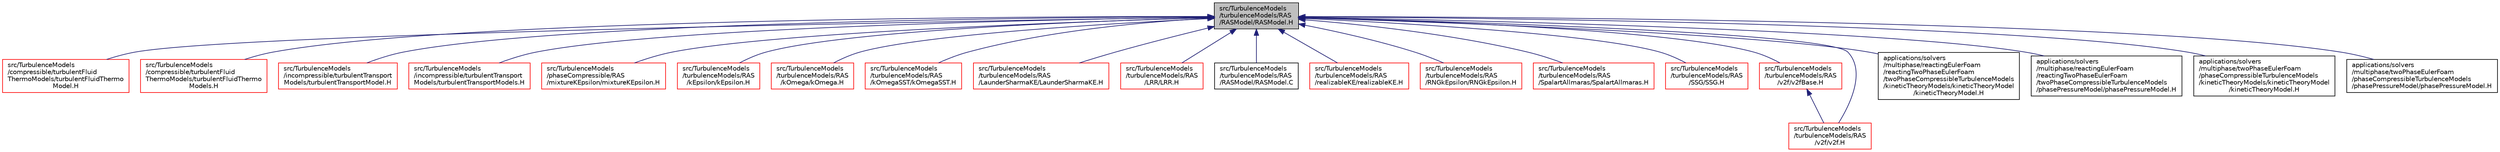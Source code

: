 digraph "src/TurbulenceModels/turbulenceModels/RAS/RASModel/RASModel.H"
{
  bgcolor="transparent";
  edge [fontname="Helvetica",fontsize="10",labelfontname="Helvetica",labelfontsize="10"];
  node [fontname="Helvetica",fontsize="10",shape=record];
  Node328 [label="src/TurbulenceModels\l/turbulenceModels/RAS\l/RASModel/RASModel.H",height=0.2,width=0.4,color="black", fillcolor="grey75", style="filled", fontcolor="black"];
  Node328 -> Node329 [dir="back",color="midnightblue",fontsize="10",style="solid",fontname="Helvetica"];
  Node329 [label="src/TurbulenceModels\l/compressible/turbulentFluid\lThermoModels/turbulentFluidThermo\lModel.H",height=0.2,width=0.4,color="red",URL="$a17672.html"];
  Node328 -> Node393 [dir="back",color="midnightblue",fontsize="10",style="solid",fontname="Helvetica"];
  Node393 [label="src/TurbulenceModels\l/compressible/turbulentFluid\lThermoModels/turbulentFluidThermo\lModels.H",height=0.2,width=0.4,color="red",URL="$a17678.html"];
  Node328 -> Node395 [dir="back",color="midnightblue",fontsize="10",style="solid",fontname="Helvetica"];
  Node395 [label="src/TurbulenceModels\l/incompressible/turbulentTransport\lModels/turbulentTransportModel.H",height=0.2,width=0.4,color="red",URL="$a17732.html"];
  Node328 -> Node409 [dir="back",color="midnightblue",fontsize="10",style="solid",fontname="Helvetica"];
  Node409 [label="src/TurbulenceModels\l/incompressible/turbulentTransport\lModels/turbulentTransportModels.H",height=0.2,width=0.4,color="red",URL="$a17738.html"];
  Node328 -> Node411 [dir="back",color="midnightblue",fontsize="10",style="solid",fontname="Helvetica"];
  Node411 [label="src/TurbulenceModels\l/phaseCompressible/RAS\l/mixtureKEpsilon/mixtureKEpsilon.H",height=0.2,width=0.4,color="red",URL="$a17786.html"];
  Node328 -> Node413 [dir="back",color="midnightblue",fontsize="10",style="solid",fontname="Helvetica"];
  Node413 [label="src/TurbulenceModels\l/turbulenceModels/RAS\l/kEpsilon/kEpsilon.H",height=0.2,width=0.4,color="red",URL="$a18137.html"];
  Node328 -> Node421 [dir="back",color="midnightblue",fontsize="10",style="solid",fontname="Helvetica"];
  Node421 [label="src/TurbulenceModels\l/turbulenceModels/RAS\l/kOmega/kOmega.H",height=0.2,width=0.4,color="red",URL="$a18143.html"];
  Node328 -> Node423 [dir="back",color="midnightblue",fontsize="10",style="solid",fontname="Helvetica"];
  Node423 [label="src/TurbulenceModels\l/turbulenceModels/RAS\l/kOmegaSST/kOmegaSST.H",height=0.2,width=0.4,color="red",URL="$a18149.html"];
  Node328 -> Node431 [dir="back",color="midnightblue",fontsize="10",style="solid",fontname="Helvetica"];
  Node431 [label="src/TurbulenceModels\l/turbulenceModels/RAS\l/LaunderSharmaKE/LaunderSharmaKE.H",height=0.2,width=0.4,color="red",URL="$a18167.html"];
  Node328 -> Node433 [dir="back",color="midnightblue",fontsize="10",style="solid",fontname="Helvetica"];
  Node433 [label="src/TurbulenceModels\l/turbulenceModels/RAS\l/LRR/LRR.H",height=0.2,width=0.4,color="red",URL="$a18173.html"];
  Node328 -> Node435 [dir="back",color="midnightblue",fontsize="10",style="solid",fontname="Helvetica"];
  Node435 [label="src/TurbulenceModels\l/turbulenceModels/RAS\l/RASModel/RASModel.C",height=0.2,width=0.4,color="black",URL="$a18176.html"];
  Node328 -> Node436 [dir="back",color="midnightblue",fontsize="10",style="solid",fontname="Helvetica"];
  Node436 [label="src/TurbulenceModels\l/turbulenceModels/RAS\l/realizableKE/realizableKE.H",height=0.2,width=0.4,color="red",URL="$a18188.html"];
  Node328 -> Node438 [dir="back",color="midnightblue",fontsize="10",style="solid",fontname="Helvetica"];
  Node438 [label="src/TurbulenceModels\l/turbulenceModels/RAS\l/RNGkEpsilon/RNGkEpsilon.H",height=0.2,width=0.4,color="red",URL="$a18194.html"];
  Node328 -> Node440 [dir="back",color="midnightblue",fontsize="10",style="solid",fontname="Helvetica"];
  Node440 [label="src/TurbulenceModels\l/turbulenceModels/RAS\l/SpalartAllmaras/SpalartAllmaras.H",height=0.2,width=0.4,color="red",URL="$a18200.html"];
  Node328 -> Node442 [dir="back",color="midnightblue",fontsize="10",style="solid",fontname="Helvetica"];
  Node442 [label="src/TurbulenceModels\l/turbulenceModels/RAS\l/SSG/SSG.H",height=0.2,width=0.4,color="red",URL="$a18206.html"];
  Node328 -> Node444 [dir="back",color="midnightblue",fontsize="10",style="solid",fontname="Helvetica"];
  Node444 [label="src/TurbulenceModels\l/turbulenceModels/RAS\l/v2f/v2fBase.H",height=0.2,width=0.4,color="red",URL="$a18218.html"];
  Node444 -> Node445 [dir="back",color="midnightblue",fontsize="10",style="solid",fontname="Helvetica"];
  Node445 [label="src/TurbulenceModels\l/turbulenceModels/RAS\l/v2f/v2f.H",height=0.2,width=0.4,color="red",URL="$a18212.html"];
  Node328 -> Node445 [dir="back",color="midnightblue",fontsize="10",style="solid",fontname="Helvetica"];
  Node328 -> Node449 [dir="back",color="midnightblue",fontsize="10",style="solid",fontname="Helvetica"];
  Node449 [label="applications/solvers\l/multiphase/reactingEulerFoam\l/reactingTwoPhaseEulerFoam\l/twoPhaseCompressibleTurbulenceModels\l/kineticTheoryModels/kineticTheoryModel\l/kineticTheoryModel.H",height=0.2,width=0.4,color="black",URL="$a40850.html"];
  Node328 -> Node450 [dir="back",color="midnightblue",fontsize="10",style="solid",fontname="Helvetica"];
  Node450 [label="applications/solvers\l/multiphase/reactingEulerFoam\l/reactingTwoPhaseEulerFoam\l/twoPhaseCompressibleTurbulenceModels\l/phasePressureModel/phasePressureModel.H",height=0.2,width=0.4,color="black",URL="$a40976.html"];
  Node328 -> Node451 [dir="back",color="midnightblue",fontsize="10",style="solid",fontname="Helvetica"];
  Node451 [label="applications/solvers\l/multiphase/twoPhaseEulerFoam\l/phaseCompressibleTurbulenceModels\l/kineticTheoryModels/kineticTheoryModel\l/kineticTheoryModel.H",height=0.2,width=0.4,color="black",URL="$a40853.html"];
  Node328 -> Node452 [dir="back",color="midnightblue",fontsize="10",style="solid",fontname="Helvetica"];
  Node452 [label="applications/solvers\l/multiphase/twoPhaseEulerFoam\l/phaseCompressibleTurbulenceModels\l/phasePressureModel/phasePressureModel.H",height=0.2,width=0.4,color="black",URL="$a40979.html"];
}
